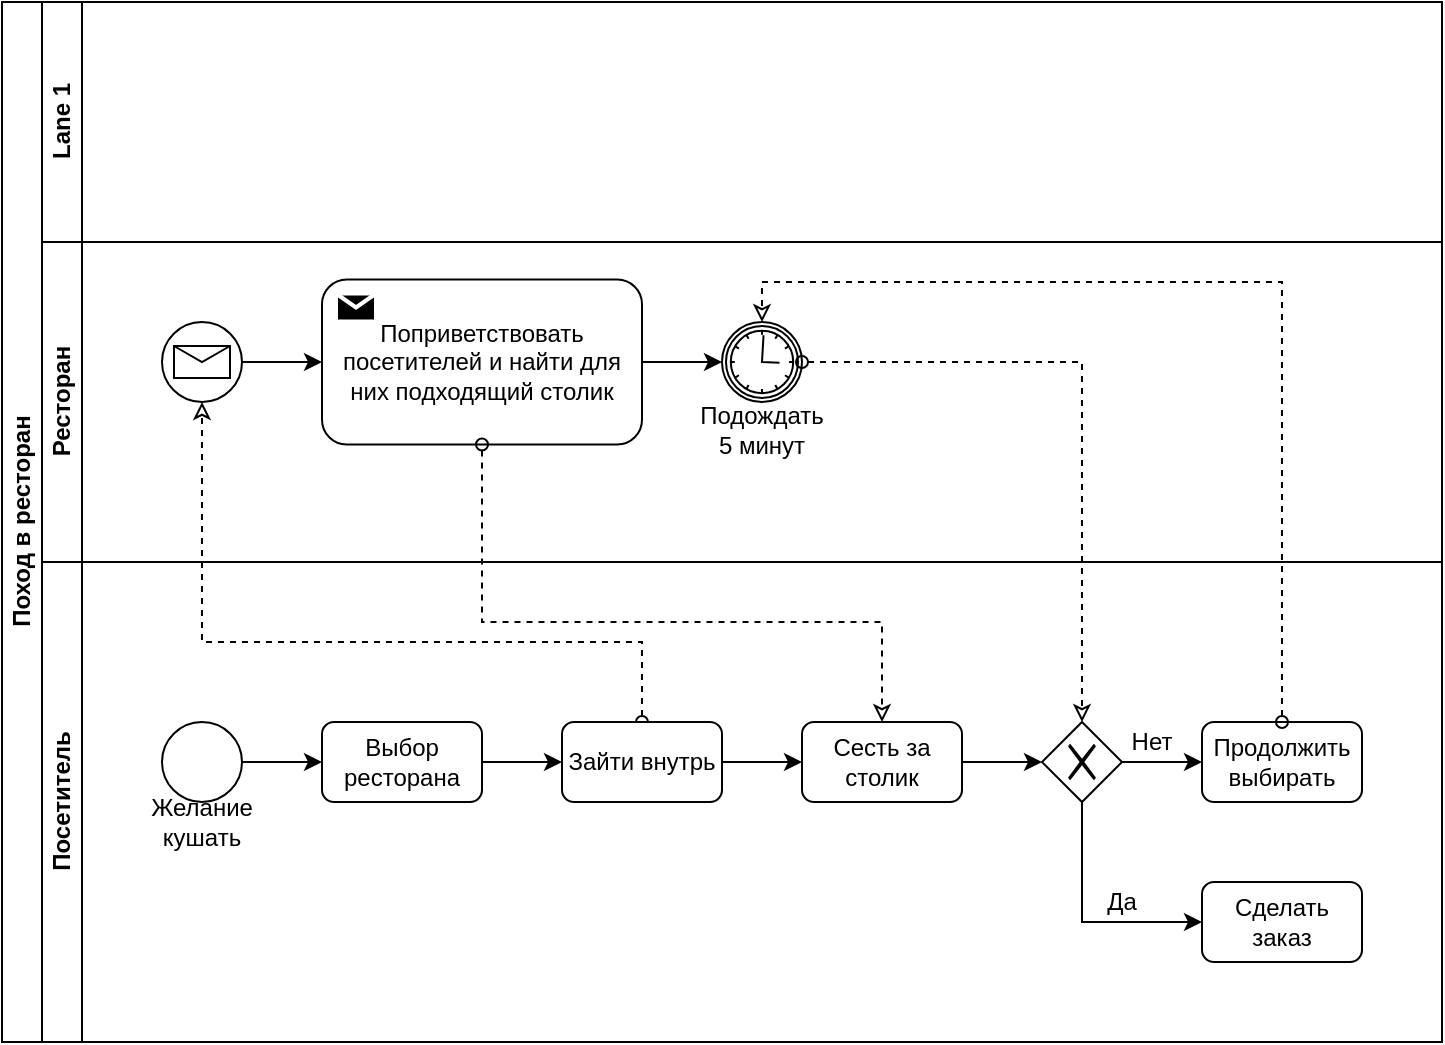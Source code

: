 <mxfile version="14.5.4" type="github">
  <diagram id="X0XnABvVEen1k6Uehnqz" name="Page-1">
    <mxGraphModel dx="777" dy="477" grid="1" gridSize="10" guides="1" tooltips="1" connect="1" arrows="1" fold="1" page="1" pageScale="1" pageWidth="980" pageHeight="1390" math="0" shadow="0">
      <root>
        <mxCell id="0" />
        <mxCell id="1" parent="0" />
        <mxCell id="987fqs_uQ6xWltd3es-m-1" value="Поход в ресторан" style="swimlane;html=1;childLayout=stackLayout;resizeParent=1;resizeParentMax=0;horizontal=0;startSize=20;horizontalStack=0;" vertex="1" parent="1">
          <mxGeometry x="80" y="80" width="720" height="520" as="geometry" />
        </mxCell>
        <mxCell id="987fqs_uQ6xWltd3es-m-2" value="Lane 1" style="swimlane;html=1;startSize=20;horizontal=0;" vertex="1" parent="987fqs_uQ6xWltd3es-m-1">
          <mxGeometry x="20" width="700" height="120" as="geometry" />
        </mxCell>
        <mxCell id="987fqs_uQ6xWltd3es-m-3" value="Ресторан" style="swimlane;html=1;startSize=20;horizontal=0;" vertex="1" parent="987fqs_uQ6xWltd3es-m-1">
          <mxGeometry x="20" y="120" width="700" height="160" as="geometry" />
        </mxCell>
        <mxCell id="987fqs_uQ6xWltd3es-m-20" style="edgeStyle=orthogonalEdgeStyle;rounded=0;orthogonalLoop=1;jettySize=auto;html=1;entryX=0;entryY=0.5;entryDx=0;entryDy=0;startArrow=none;startFill=0;endArrow=classic;endFill=1;" edge="1" parent="987fqs_uQ6xWltd3es-m-3" source="987fqs_uQ6xWltd3es-m-13" target="987fqs_uQ6xWltd3es-m-16">
          <mxGeometry relative="1" as="geometry" />
        </mxCell>
        <mxCell id="987fqs_uQ6xWltd3es-m-13" value="" style="shape=mxgraph.bpmn.shape;html=1;verticalLabelPosition=bottom;labelBackgroundColor=#ffffff;verticalAlign=top;align=center;perimeter=ellipsePerimeter;outlineConnect=0;outline=standard;symbol=message;" vertex="1" parent="987fqs_uQ6xWltd3es-m-3">
          <mxGeometry x="60" y="40" width="40" height="40" as="geometry" />
        </mxCell>
        <mxCell id="987fqs_uQ6xWltd3es-m-27" style="edgeStyle=orthogonalEdgeStyle;rounded=0;orthogonalLoop=1;jettySize=auto;html=1;entryX=0;entryY=0.5;entryDx=0;entryDy=0;startArrow=none;startFill=0;endArrow=classic;endFill=1;" edge="1" parent="987fqs_uQ6xWltd3es-m-3" source="987fqs_uQ6xWltd3es-m-16" target="987fqs_uQ6xWltd3es-m-26">
          <mxGeometry relative="1" as="geometry" />
        </mxCell>
        <mxCell id="987fqs_uQ6xWltd3es-m-16" value="Поприветствовать посетителей и найти для них подходящий столик" style="html=1;whiteSpace=wrap;rounded=1;dropTarget=0;" vertex="1" parent="987fqs_uQ6xWltd3es-m-3">
          <mxGeometry x="140" y="18.75" width="160" height="82.5" as="geometry" />
        </mxCell>
        <mxCell id="987fqs_uQ6xWltd3es-m-17" value="" style="shape=message;whiteSpace=wrap;html=1;outlineConnect=0;fillColor=#000000;strokeColor=#ffffff;strokeWidth=2;" vertex="1" parent="987fqs_uQ6xWltd3es-m-16">
          <mxGeometry width="20" height="14" relative="1" as="geometry">
            <mxPoint x="7" y="7" as="offset" />
          </mxGeometry>
        </mxCell>
        <mxCell id="987fqs_uQ6xWltd3es-m-26" value="" style="shape=mxgraph.bpmn.shape;html=1;verticalLabelPosition=bottom;labelBackgroundColor=#ffffff;verticalAlign=top;align=center;perimeter=ellipsePerimeter;outlineConnect=0;outline=catching;symbol=timer;" vertex="1" parent="987fqs_uQ6xWltd3es-m-3">
          <mxGeometry x="340" y="40" width="40" height="40" as="geometry" />
        </mxCell>
        <mxCell id="987fqs_uQ6xWltd3es-m-29" value="Подождать 5 минут" style="text;html=1;strokeColor=none;fillColor=none;align=center;verticalAlign=middle;whiteSpace=wrap;rounded=0;" vertex="1" parent="987fqs_uQ6xWltd3es-m-3">
          <mxGeometry x="325" y="80" width="70" height="28.75" as="geometry" />
        </mxCell>
        <mxCell id="987fqs_uQ6xWltd3es-m-15" style="edgeStyle=orthogonalEdgeStyle;rounded=0;orthogonalLoop=1;jettySize=auto;html=1;entryX=0.5;entryY=1;entryDx=0;entryDy=0;dashed=1;endArrow=classic;endFill=0;startArrow=oval;startFill=0;" edge="1" parent="987fqs_uQ6xWltd3es-m-1" source="987fqs_uQ6xWltd3es-m-12" target="987fqs_uQ6xWltd3es-m-13">
          <mxGeometry relative="1" as="geometry">
            <Array as="points">
              <mxPoint x="320" y="320" />
              <mxPoint x="100" y="320" />
            </Array>
          </mxGeometry>
        </mxCell>
        <mxCell id="987fqs_uQ6xWltd3es-m-22" style="edgeStyle=orthogonalEdgeStyle;rounded=0;orthogonalLoop=1;jettySize=auto;html=1;entryX=0.5;entryY=0;entryDx=0;entryDy=0;startArrow=oval;startFill=0;endArrow=classic;endFill=0;dashed=1;exitX=0.5;exitY=1;exitDx=0;exitDy=0;" edge="1" parent="987fqs_uQ6xWltd3es-m-1" source="987fqs_uQ6xWltd3es-m-16" target="987fqs_uQ6xWltd3es-m-21">
          <mxGeometry relative="1" as="geometry">
            <Array as="points">
              <mxPoint x="240" y="310" />
              <mxPoint x="440" y="310" />
            </Array>
          </mxGeometry>
        </mxCell>
        <mxCell id="987fqs_uQ6xWltd3es-m-35" style="edgeStyle=orthogonalEdgeStyle;rounded=0;orthogonalLoop=1;jettySize=auto;html=1;entryX=0.5;entryY=0;entryDx=0;entryDy=0;startArrow=oval;startFill=0;endArrow=classic;endFill=0;dashed=1;" edge="1" parent="987fqs_uQ6xWltd3es-m-1" source="987fqs_uQ6xWltd3es-m-26" target="987fqs_uQ6xWltd3es-m-31">
          <mxGeometry relative="1" as="geometry" />
        </mxCell>
        <mxCell id="987fqs_uQ6xWltd3es-m-4" value="Посетитель" style="swimlane;html=1;startSize=20;horizontal=0;" vertex="1" parent="987fqs_uQ6xWltd3es-m-1">
          <mxGeometry x="20" y="280" width="700" height="240" as="geometry" />
        </mxCell>
        <mxCell id="987fqs_uQ6xWltd3es-m-8" style="edgeStyle=orthogonalEdgeStyle;rounded=0;orthogonalLoop=1;jettySize=auto;html=1;entryX=0;entryY=0.5;entryDx=0;entryDy=0;" edge="1" parent="987fqs_uQ6xWltd3es-m-4" source="987fqs_uQ6xWltd3es-m-5" target="987fqs_uQ6xWltd3es-m-7">
          <mxGeometry relative="1" as="geometry" />
        </mxCell>
        <mxCell id="987fqs_uQ6xWltd3es-m-5" value="" style="ellipse;whiteSpace=wrap;html=1;aspect=fixed;" vertex="1" parent="987fqs_uQ6xWltd3es-m-4">
          <mxGeometry x="60" y="80" width="40" height="40" as="geometry" />
        </mxCell>
        <mxCell id="987fqs_uQ6xWltd3es-m-6" value="Желание кушать" style="text;html=1;strokeColor=none;fillColor=none;align=center;verticalAlign=middle;whiteSpace=wrap;rounded=0;" vertex="1" parent="987fqs_uQ6xWltd3es-m-4">
          <mxGeometry x="60" y="120" width="40" height="20" as="geometry" />
        </mxCell>
        <mxCell id="987fqs_uQ6xWltd3es-m-10" style="edgeStyle=orthogonalEdgeStyle;rounded=0;orthogonalLoop=1;jettySize=auto;html=1;entryX=0;entryY=0.5;entryDx=0;entryDy=0;" edge="1" parent="987fqs_uQ6xWltd3es-m-4" source="987fqs_uQ6xWltd3es-m-7" target="987fqs_uQ6xWltd3es-m-12">
          <mxGeometry relative="1" as="geometry">
            <mxPoint x="260" y="100" as="targetPoint" />
          </mxGeometry>
        </mxCell>
        <mxCell id="987fqs_uQ6xWltd3es-m-7" value="Выбор ресторана" style="rounded=1;whiteSpace=wrap;html=1;" vertex="1" parent="987fqs_uQ6xWltd3es-m-4">
          <mxGeometry x="140" y="80" width="80" height="40" as="geometry" />
        </mxCell>
        <mxCell id="987fqs_uQ6xWltd3es-m-23" style="edgeStyle=orthogonalEdgeStyle;rounded=0;orthogonalLoop=1;jettySize=auto;html=1;entryX=0;entryY=0.5;entryDx=0;entryDy=0;startArrow=none;startFill=0;endArrow=classic;endFill=1;" edge="1" parent="987fqs_uQ6xWltd3es-m-4" source="987fqs_uQ6xWltd3es-m-12" target="987fqs_uQ6xWltd3es-m-21">
          <mxGeometry relative="1" as="geometry" />
        </mxCell>
        <mxCell id="987fqs_uQ6xWltd3es-m-12" value="Зайти внутрь" style="rounded=1;whiteSpace=wrap;html=1;" vertex="1" parent="987fqs_uQ6xWltd3es-m-4">
          <mxGeometry x="260" y="80" width="80" height="40" as="geometry" />
        </mxCell>
        <mxCell id="987fqs_uQ6xWltd3es-m-32" style="edgeStyle=orthogonalEdgeStyle;rounded=0;orthogonalLoop=1;jettySize=auto;html=1;entryX=0;entryY=0.5;entryDx=0;entryDy=0;startArrow=none;startFill=0;endArrow=classic;endFill=1;" edge="1" parent="987fqs_uQ6xWltd3es-m-4" source="987fqs_uQ6xWltd3es-m-21" target="987fqs_uQ6xWltd3es-m-31">
          <mxGeometry relative="1" as="geometry" />
        </mxCell>
        <mxCell id="987fqs_uQ6xWltd3es-m-21" value="Сесть за столик" style="rounded=1;whiteSpace=wrap;html=1;" vertex="1" parent="987fqs_uQ6xWltd3es-m-4">
          <mxGeometry x="380" y="80" width="80" height="40" as="geometry" />
        </mxCell>
        <mxCell id="987fqs_uQ6xWltd3es-m-30" value="Сделать заказ" style="rounded=1;whiteSpace=wrap;html=1;" vertex="1" parent="987fqs_uQ6xWltd3es-m-4">
          <mxGeometry x="580" y="160" width="80" height="40" as="geometry" />
        </mxCell>
        <mxCell id="987fqs_uQ6xWltd3es-m-33" style="edgeStyle=orthogonalEdgeStyle;rounded=0;orthogonalLoop=1;jettySize=auto;html=1;entryX=0;entryY=0.5;entryDx=0;entryDy=0;startArrow=none;startFill=0;endArrow=classic;endFill=1;exitX=0.5;exitY=1;exitDx=0;exitDy=0;" edge="1" parent="987fqs_uQ6xWltd3es-m-4" source="987fqs_uQ6xWltd3es-m-31" target="987fqs_uQ6xWltd3es-m-30">
          <mxGeometry relative="1" as="geometry">
            <Array as="points">
              <mxPoint x="520" y="180" />
            </Array>
          </mxGeometry>
        </mxCell>
        <mxCell id="987fqs_uQ6xWltd3es-m-31" value="" style="shape=mxgraph.bpmn.shape;html=1;verticalLabelPosition=bottom;labelBackgroundColor=#ffffff;verticalAlign=top;align=center;perimeter=rhombusPerimeter;background=gateway;outlineConnect=0;outline=none;symbol=exclusiveGw;" vertex="1" parent="987fqs_uQ6xWltd3es-m-4">
          <mxGeometry x="500" y="80" width="40" height="40" as="geometry" />
        </mxCell>
        <mxCell id="987fqs_uQ6xWltd3es-m-34" value="Да" style="text;html=1;strokeColor=none;fillColor=none;align=center;verticalAlign=middle;whiteSpace=wrap;rounded=0;" vertex="1" parent="987fqs_uQ6xWltd3es-m-4">
          <mxGeometry x="520" y="160" width="40" height="20" as="geometry" />
        </mxCell>
        <mxCell id="987fqs_uQ6xWltd3es-m-37" value="Продолжить выбирать" style="rounded=1;whiteSpace=wrap;html=1;" vertex="1" parent="987fqs_uQ6xWltd3es-m-4">
          <mxGeometry x="580" y="80" width="80" height="40" as="geometry" />
        </mxCell>
        <mxCell id="987fqs_uQ6xWltd3es-m-36" style="edgeStyle=orthogonalEdgeStyle;rounded=0;orthogonalLoop=1;jettySize=auto;html=1;startArrow=none;startFill=0;endArrow=classic;endFill=1;entryX=0;entryY=0.5;entryDx=0;entryDy=0;" edge="1" parent="987fqs_uQ6xWltd3es-m-4" source="987fqs_uQ6xWltd3es-m-31" target="987fqs_uQ6xWltd3es-m-37">
          <mxGeometry relative="1" as="geometry">
            <mxPoint x="580" y="100" as="targetPoint" />
          </mxGeometry>
        </mxCell>
        <mxCell id="987fqs_uQ6xWltd3es-m-38" value="Нет" style="text;html=1;strokeColor=none;fillColor=none;align=center;verticalAlign=middle;whiteSpace=wrap;rounded=0;" vertex="1" parent="987fqs_uQ6xWltd3es-m-4">
          <mxGeometry x="540" y="80" width="30" height="20" as="geometry" />
        </mxCell>
        <mxCell id="987fqs_uQ6xWltd3es-m-39" style="edgeStyle=orthogonalEdgeStyle;rounded=0;orthogonalLoop=1;jettySize=auto;html=1;startArrow=oval;startFill=0;endArrow=classic;endFill=0;entryX=0.5;entryY=0;entryDx=0;entryDy=0;dashed=1;" edge="1" parent="987fqs_uQ6xWltd3es-m-1" source="987fqs_uQ6xWltd3es-m-37" target="987fqs_uQ6xWltd3es-m-26">
          <mxGeometry relative="1" as="geometry">
            <mxPoint x="540" y="180" as="targetPoint" />
            <Array as="points">
              <mxPoint x="640" y="140" />
              <mxPoint x="380" y="140" />
            </Array>
          </mxGeometry>
        </mxCell>
      </root>
    </mxGraphModel>
  </diagram>
</mxfile>
